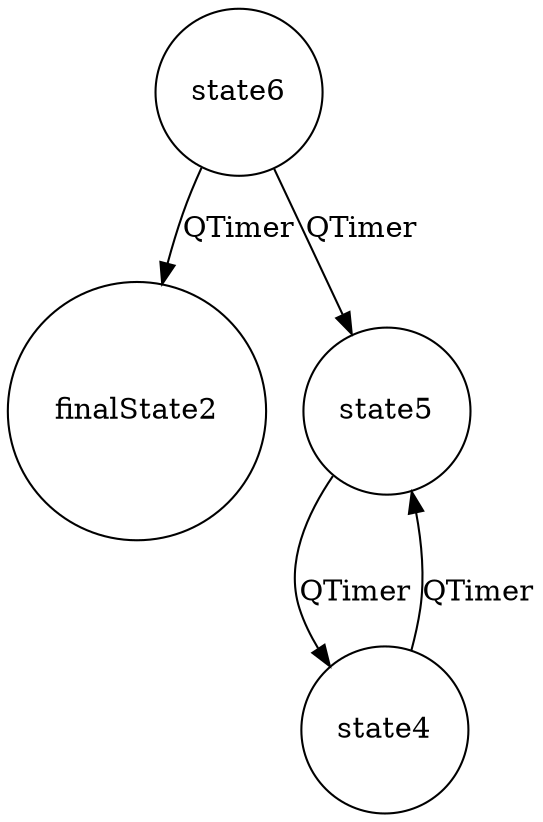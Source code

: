 // State Machine
digraph {
	finalState2 [shape=circle]
	state5 [shape=circle]
	state4 [shape=circle]
	state6 [shape=circle]
	state4 -> state5 [label=QTimer]
	state5 -> state4 [label=QTimer]
	state6 -> state5 [label=QTimer]
	state6 -> finalState2 [label=QTimer]
}
